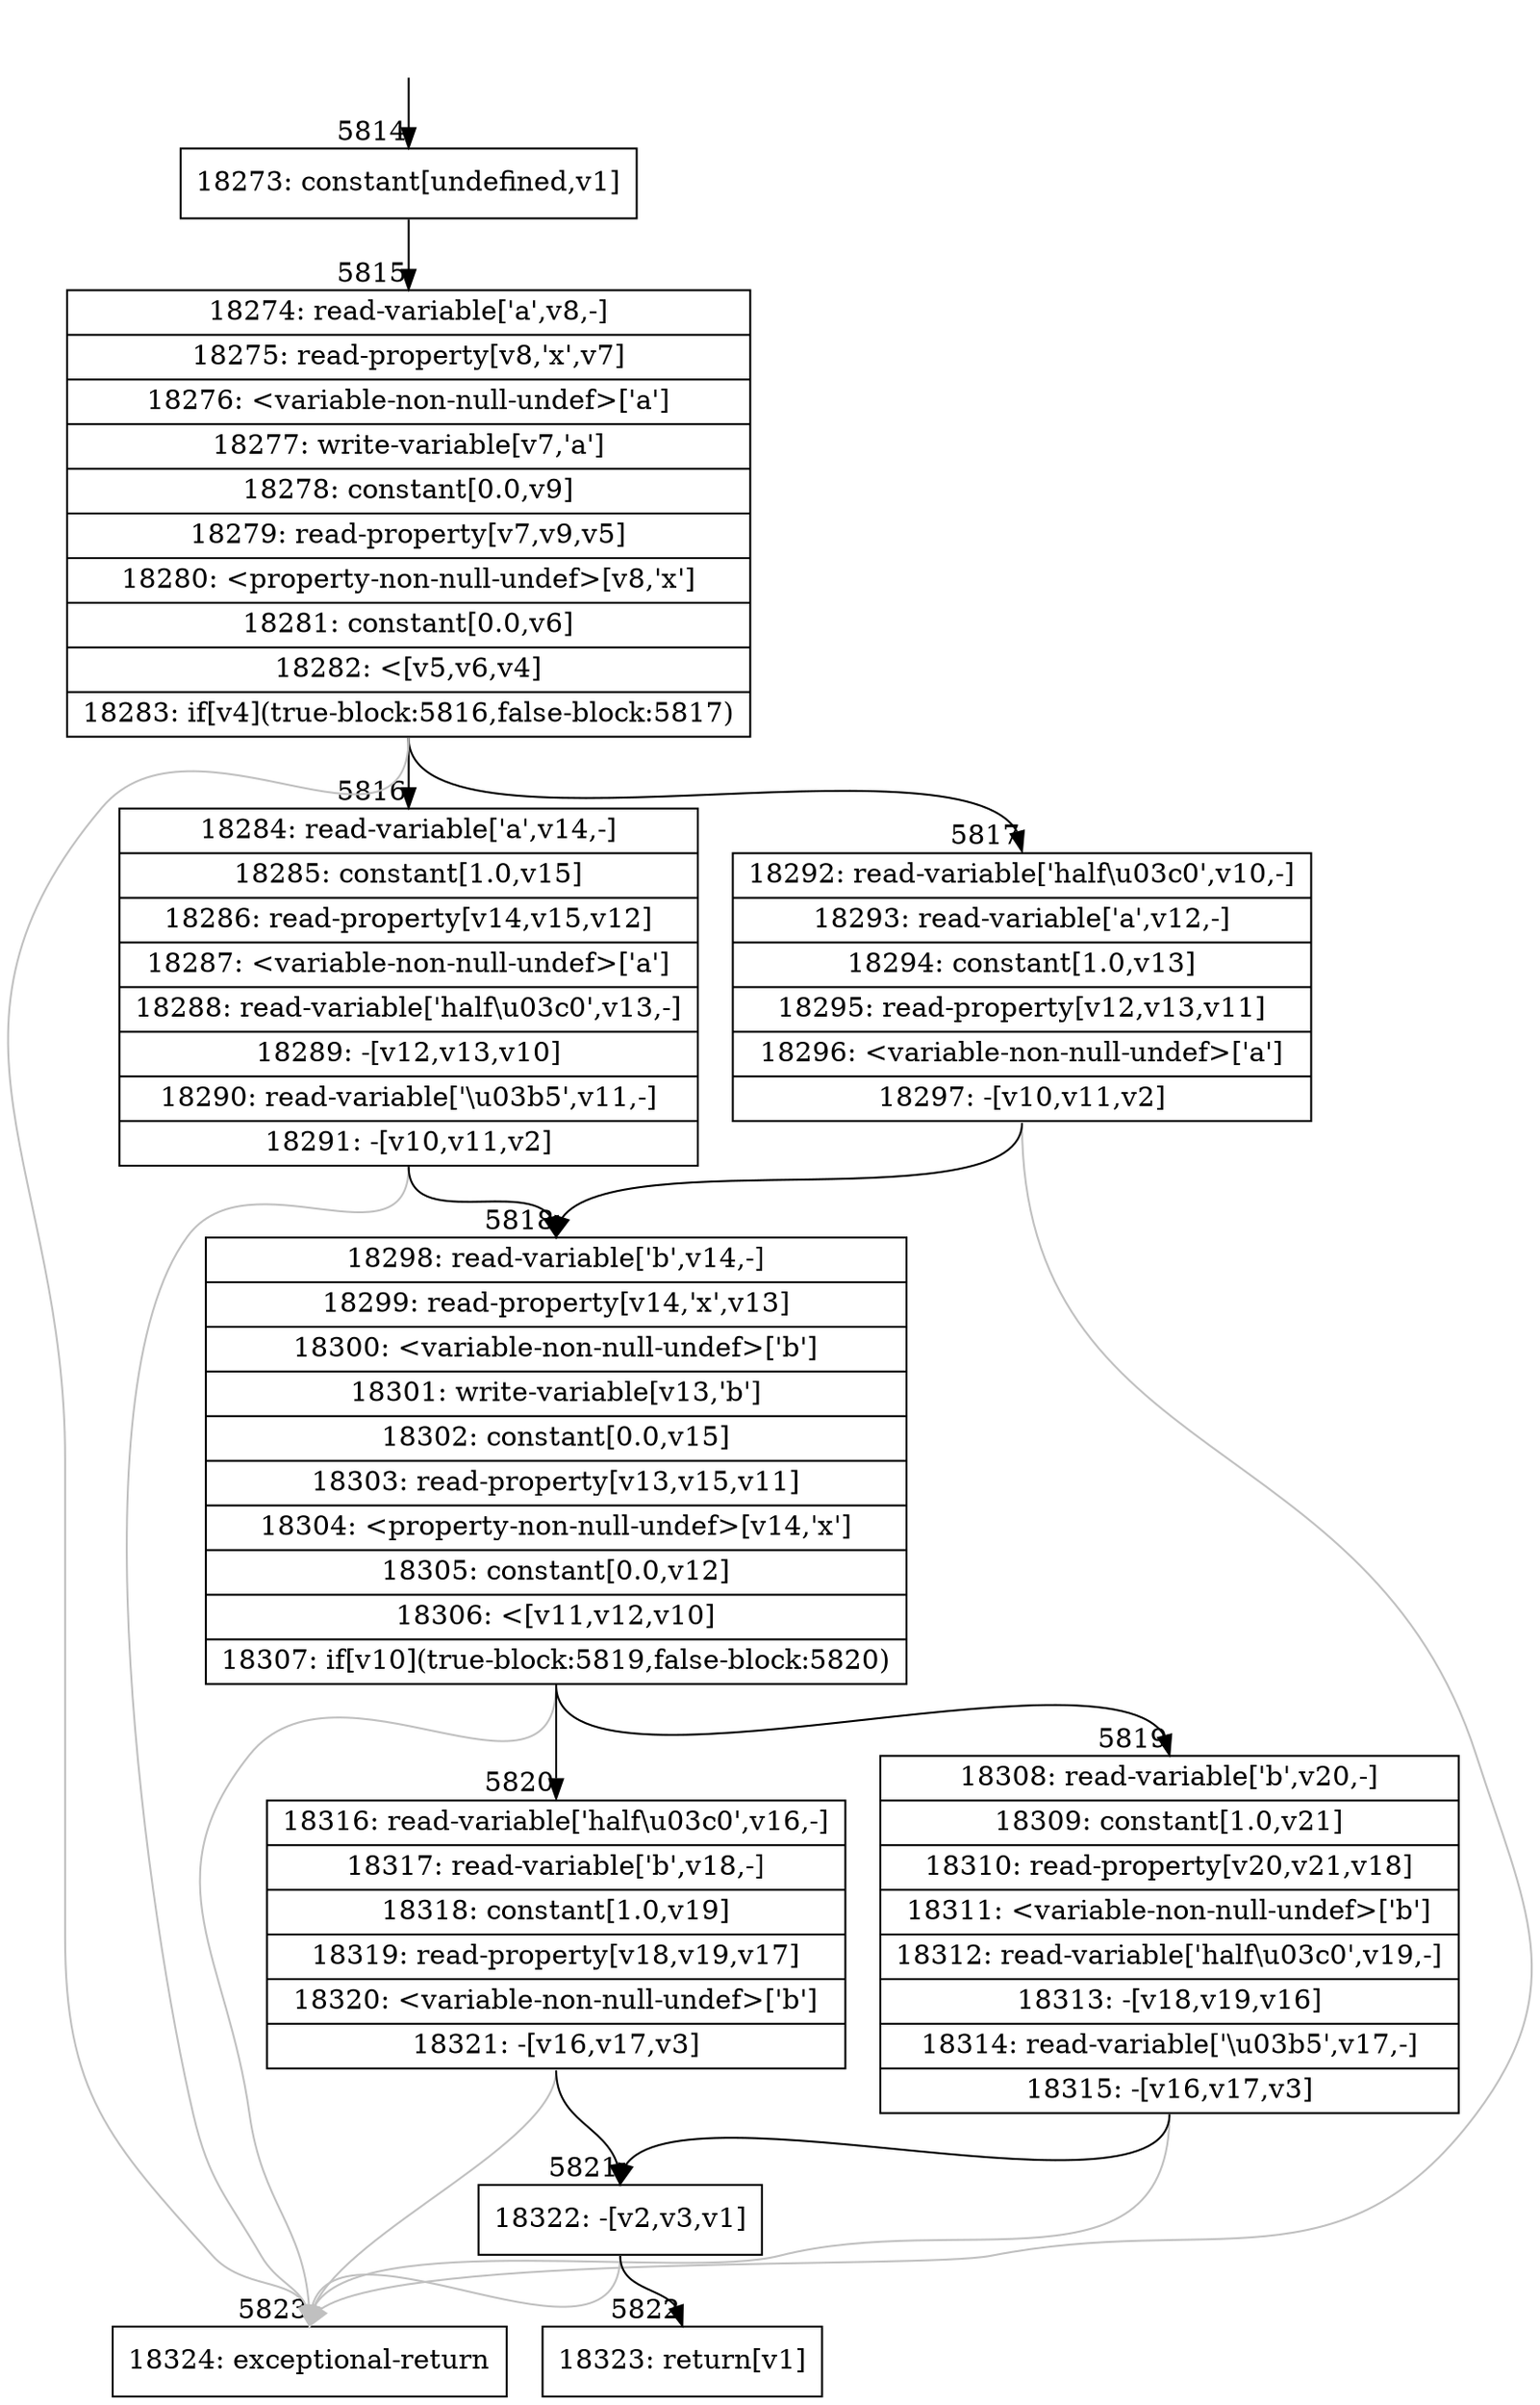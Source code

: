 digraph {
rankdir="TD"
BB_entry550[shape=none,label=""];
BB_entry550 -> BB5814 [tailport=s, headport=n, headlabel="    5814"]
BB5814 [shape=record label="{18273: constant[undefined,v1]}" ] 
BB5814 -> BB5815 [tailport=s, headport=n, headlabel="      5815"]
BB5815 [shape=record label="{18274: read-variable['a',v8,-]|18275: read-property[v8,'x',v7]|18276: \<variable-non-null-undef\>['a']|18277: write-variable[v7,'a']|18278: constant[0.0,v9]|18279: read-property[v7,v9,v5]|18280: \<property-non-null-undef\>[v8,'x']|18281: constant[0.0,v6]|18282: \<[v5,v6,v4]|18283: if[v4](true-block:5816,false-block:5817)}" ] 
BB5815 -> BB5816 [tailport=s, headport=n, headlabel="      5816"]
BB5815 -> BB5817 [tailport=s, headport=n, headlabel="      5817"]
BB5815 -> BB5823 [tailport=s, headport=n, color=gray, headlabel="      5823"]
BB5816 [shape=record label="{18284: read-variable['a',v14,-]|18285: constant[1.0,v15]|18286: read-property[v14,v15,v12]|18287: \<variable-non-null-undef\>['a']|18288: read-variable['half\\u03c0',v13,-]|18289: -[v12,v13,v10]|18290: read-variable['\\u03b5',v11,-]|18291: -[v10,v11,v2]}" ] 
BB5816 -> BB5818 [tailport=s, headport=n, headlabel="      5818"]
BB5816 -> BB5823 [tailport=s, headport=n, color=gray]
BB5817 [shape=record label="{18292: read-variable['half\\u03c0',v10,-]|18293: read-variable['a',v12,-]|18294: constant[1.0,v13]|18295: read-property[v12,v13,v11]|18296: \<variable-non-null-undef\>['a']|18297: -[v10,v11,v2]}" ] 
BB5817 -> BB5818 [tailport=s, headport=n]
BB5817 -> BB5823 [tailport=s, headport=n, color=gray]
BB5818 [shape=record label="{18298: read-variable['b',v14,-]|18299: read-property[v14,'x',v13]|18300: \<variable-non-null-undef\>['b']|18301: write-variable[v13,'b']|18302: constant[0.0,v15]|18303: read-property[v13,v15,v11]|18304: \<property-non-null-undef\>[v14,'x']|18305: constant[0.0,v12]|18306: \<[v11,v12,v10]|18307: if[v10](true-block:5819,false-block:5820)}" ] 
BB5818 -> BB5819 [tailport=s, headport=n, headlabel="      5819"]
BB5818 -> BB5820 [tailport=s, headport=n, headlabel="      5820"]
BB5818 -> BB5823 [tailport=s, headport=n, color=gray]
BB5819 [shape=record label="{18308: read-variable['b',v20,-]|18309: constant[1.0,v21]|18310: read-property[v20,v21,v18]|18311: \<variable-non-null-undef\>['b']|18312: read-variable['half\\u03c0',v19,-]|18313: -[v18,v19,v16]|18314: read-variable['\\u03b5',v17,-]|18315: -[v16,v17,v3]}" ] 
BB5819 -> BB5821 [tailport=s, headport=n, headlabel="      5821"]
BB5819 -> BB5823 [tailport=s, headport=n, color=gray]
BB5820 [shape=record label="{18316: read-variable['half\\u03c0',v16,-]|18317: read-variable['b',v18,-]|18318: constant[1.0,v19]|18319: read-property[v18,v19,v17]|18320: \<variable-non-null-undef\>['b']|18321: -[v16,v17,v3]}" ] 
BB5820 -> BB5821 [tailport=s, headport=n]
BB5820 -> BB5823 [tailport=s, headport=n, color=gray]
BB5821 [shape=record label="{18322: -[v2,v3,v1]}" ] 
BB5821 -> BB5822 [tailport=s, headport=n, headlabel="      5822"]
BB5821 -> BB5823 [tailport=s, headport=n, color=gray]
BB5822 [shape=record label="{18323: return[v1]}" ] 
BB5823 [shape=record label="{18324: exceptional-return}" ] 
//#$~ 3425
}
